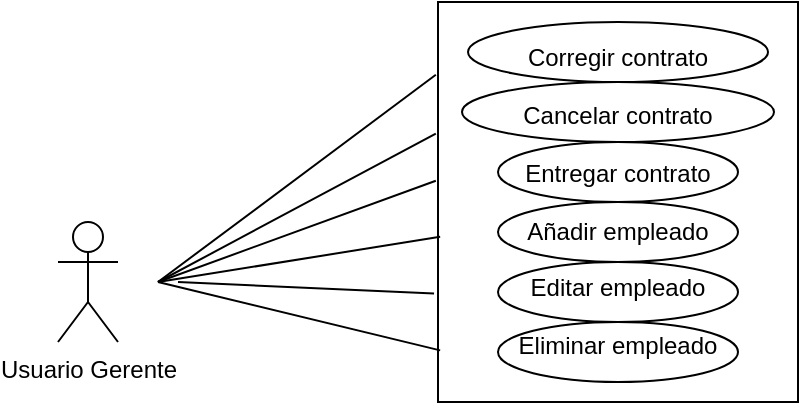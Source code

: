 <mxfile version="14.7.2"><diagram id="055dFwWou30fYMqw9k0A" name="Page-1"><mxGraphModel dx="1068" dy="483" grid="1" gridSize="10" guides="1" tooltips="1" connect="1" arrows="1" fold="1" page="1" pageScale="1" pageWidth="827" pageHeight="1169" math="0" shadow="0"><root><mxCell id="0"/><mxCell id="1" parent="0"/><mxCell id="dcSXxMBS4S9Ts7DK2Og8-1" value="Usuario Gerente" style="shape=umlActor;verticalLabelPosition=bottom;verticalAlign=top;html=1;outlineConnect=0;" vertex="1" parent="1"><mxGeometry x="150" y="210" width="30" height="60" as="geometry"/></mxCell><mxCell id="dcSXxMBS4S9Ts7DK2Og8-3" value="Corregir contrato&lt;br&gt;&lt;br&gt;Cancelar contrato&lt;br&gt;&lt;br&gt;Entregar contrato&lt;br&gt;&lt;br&gt;Añadir empleado&lt;br&gt;&lt;br&gt;Editar empleado&lt;br&gt;&lt;br&gt;Eliminar empleado" style="rounded=0;whiteSpace=wrap;html=1;" vertex="1" parent="1"><mxGeometry x="340" y="100" width="180" height="200" as="geometry"/></mxCell><mxCell id="dcSXxMBS4S9Ts7DK2Og8-7" value="" style="endArrow=none;html=1;entryX=-0.006;entryY=0.447;entryDx=0;entryDy=0;entryPerimeter=0;" edge="1" parent="1" target="dcSXxMBS4S9Ts7DK2Og8-3"><mxGeometry width="50" height="50" relative="1" as="geometry"><mxPoint x="200" y="240" as="sourcePoint"/><mxPoint x="440" y="240" as="targetPoint"/></mxGeometry></mxCell><mxCell id="dcSXxMBS4S9Ts7DK2Og8-11" value="" style="endArrow=none;html=1;entryX=-0.006;entryY=0.329;entryDx=0;entryDy=0;entryPerimeter=0;" edge="1" parent="1" target="dcSXxMBS4S9Ts7DK2Og8-3"><mxGeometry width="50" height="50" relative="1" as="geometry"><mxPoint x="200" y="240" as="sourcePoint"/><mxPoint x="340" y="240" as="targetPoint"/></mxGeometry></mxCell><mxCell id="dcSXxMBS4S9Ts7DK2Og8-16" value="" style="endArrow=none;html=1;entryX=-0.006;entryY=0.182;entryDx=0;entryDy=0;entryPerimeter=0;" edge="1" parent="1" target="dcSXxMBS4S9Ts7DK2Og8-3"><mxGeometry width="50" height="50" relative="1" as="geometry"><mxPoint x="200" y="240" as="sourcePoint"/><mxPoint x="440" y="240" as="targetPoint"/></mxGeometry></mxCell><mxCell id="dcSXxMBS4S9Ts7DK2Og8-18" value="" style="endArrow=none;html=1;entryX=0.006;entryY=0.587;entryDx=0;entryDy=0;entryPerimeter=0;" edge="1" parent="1" target="dcSXxMBS4S9Ts7DK2Og8-3"><mxGeometry width="50" height="50" relative="1" as="geometry"><mxPoint x="200" y="240" as="sourcePoint"/><mxPoint x="440" y="170" as="targetPoint"/></mxGeometry></mxCell><mxCell id="dcSXxMBS4S9Ts7DK2Og8-20" value="" style="endArrow=none;html=1;entryX=-0.011;entryY=0.729;entryDx=0;entryDy=0;entryPerimeter=0;" edge="1" parent="1" target="dcSXxMBS4S9Ts7DK2Og8-3"><mxGeometry width="50" height="50" relative="1" as="geometry"><mxPoint x="210" y="240" as="sourcePoint"/><mxPoint x="440" y="170" as="targetPoint"/></mxGeometry></mxCell><mxCell id="dcSXxMBS4S9Ts7DK2Og8-22" value="" style="endArrow=none;html=1;entryX=0.006;entryY=0.871;entryDx=0;entryDy=0;entryPerimeter=0;" edge="1" parent="1" target="dcSXxMBS4S9Ts7DK2Og8-3"><mxGeometry width="50" height="50" relative="1" as="geometry"><mxPoint x="200" y="240" as="sourcePoint"/><mxPoint x="440" y="170" as="targetPoint"/></mxGeometry></mxCell><mxCell id="dcSXxMBS4S9Ts7DK2Og8-24" value="" style="ellipse;whiteSpace=wrap;html=1;fillColor=none;" vertex="1" parent="1"><mxGeometry x="370" y="170" width="120" height="30" as="geometry"/></mxCell><mxCell id="dcSXxMBS4S9Ts7DK2Og8-33" value="" style="ellipse;whiteSpace=wrap;html=1;fillColor=none;" vertex="1" parent="1"><mxGeometry x="355" y="110" width="150" height="30" as="geometry"/></mxCell><mxCell id="dcSXxMBS4S9Ts7DK2Og8-34" value="" style="ellipse;whiteSpace=wrap;html=1;fillColor=none;" vertex="1" parent="1"><mxGeometry x="352" y="140" width="156" height="30" as="geometry"/></mxCell><mxCell id="dcSXxMBS4S9Ts7DK2Og8-35" value="" style="ellipse;whiteSpace=wrap;html=1;fillColor=none;" vertex="1" parent="1"><mxGeometry x="370" y="200" width="120" height="30" as="geometry"/></mxCell><mxCell id="dcSXxMBS4S9Ts7DK2Og8-37" value="" style="ellipse;whiteSpace=wrap;html=1;fillColor=none;" vertex="1" parent="1"><mxGeometry x="370" y="230" width="120" height="30" as="geometry"/></mxCell><mxCell id="dcSXxMBS4S9Ts7DK2Og8-38" value="" style="ellipse;whiteSpace=wrap;html=1;fillColor=none;" vertex="1" parent="1"><mxGeometry x="370" y="260" width="120" height="30" as="geometry"/></mxCell></root></mxGraphModel></diagram></mxfile>
